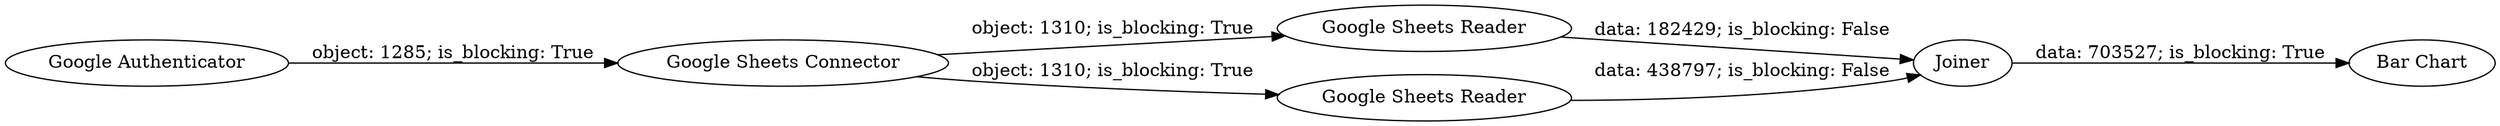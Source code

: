 digraph {
	"852152036919678846_8" [label=Joiner]
	"852152036919678846_12" [label="Bar Chart"]
	"852152036919678846_5" [label="Google Sheets Connector"]
	"852152036919678846_2" [label="Google Sheets Reader"]
	"852152036919678846_7" [label="Google Sheets Reader"]
	"852152036919678846_1" [label="Google Authenticator"]
	"852152036919678846_8" -> "852152036919678846_12" [label="data: 703527; is_blocking: True"]
	"852152036919678846_7" -> "852152036919678846_8" [label="data: 438797; is_blocking: False"]
	"852152036919678846_1" -> "852152036919678846_5" [label="object: 1285; is_blocking: True"]
	"852152036919678846_2" -> "852152036919678846_8" [label="data: 182429; is_blocking: False"]
	"852152036919678846_5" -> "852152036919678846_7" [label="object: 1310; is_blocking: True"]
	"852152036919678846_5" -> "852152036919678846_2" [label="object: 1310; is_blocking: True"]
	rankdir=LR
}
